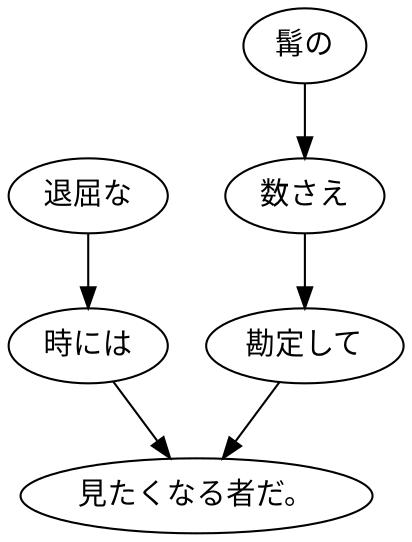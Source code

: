 digraph graph4764 {
	node0 [label="退屈な"];
	node1 [label="時には"];
	node2 [label="髯の"];
	node3 [label="数さえ"];
	node4 [label="勘定して"];
	node5 [label="見たくなる者だ。"];
	node0 -> node1;
	node1 -> node5;
	node2 -> node3;
	node3 -> node4;
	node4 -> node5;
}
